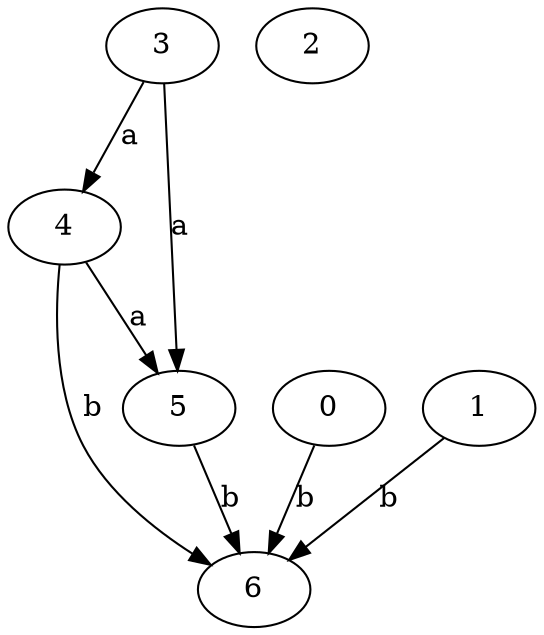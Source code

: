 strict digraph  {
3;
0;
1;
4;
5;
2;
6;
3 -> 4  [label=a];
3 -> 5  [label=a];
0 -> 6  [label=b];
1 -> 6  [label=b];
4 -> 5  [label=a];
4 -> 6  [label=b];
5 -> 6  [label=b];
}
